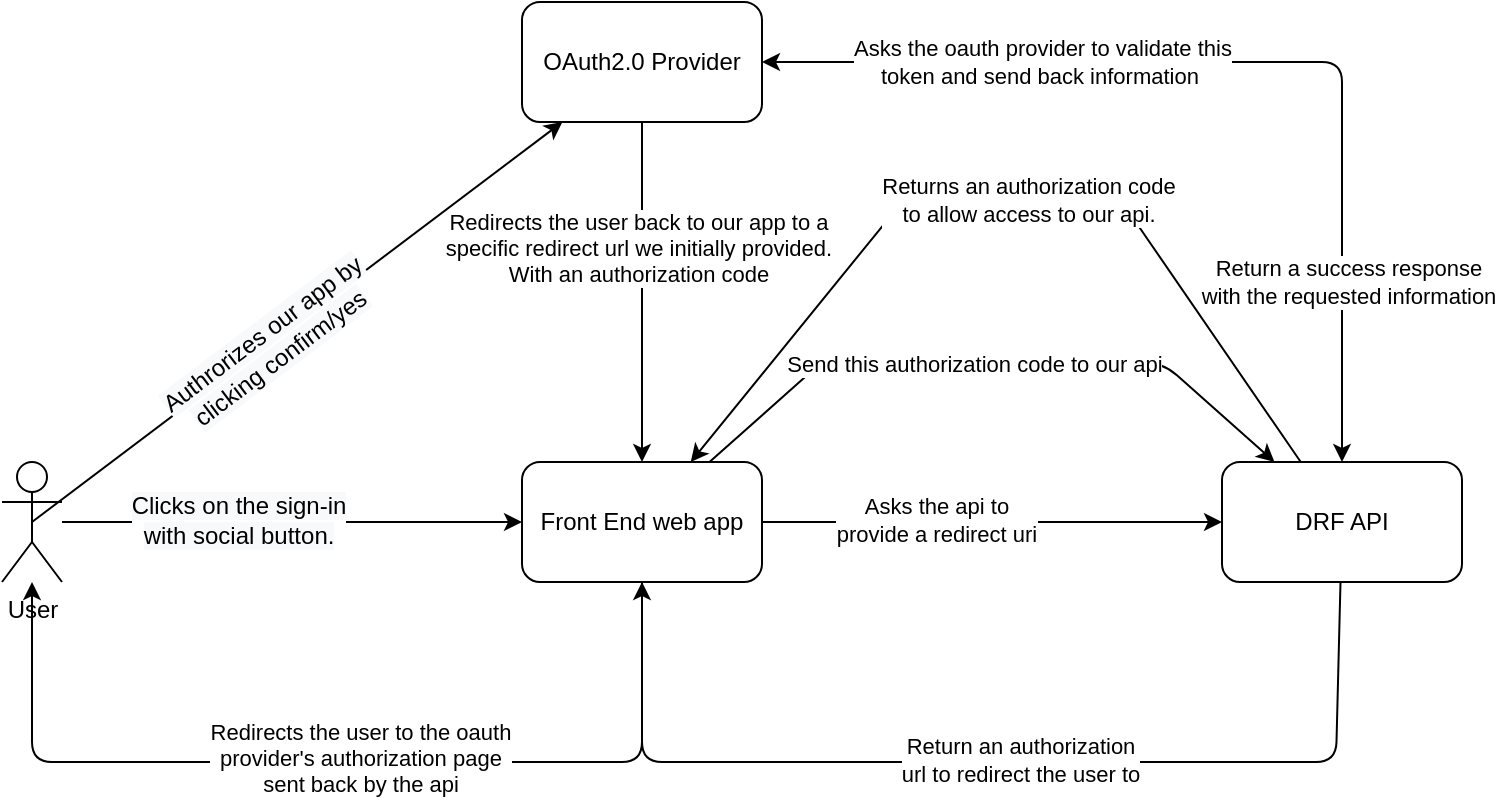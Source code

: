 <mxfile version="13.3.4" type="github">
  <diagram id="9FcNBJ3oQjk3SiIhdpiv" name="Page-1">
    <mxGraphModel dx="1422" dy="800" grid="1" gridSize="10" guides="1" tooltips="1" connect="1" arrows="1" fold="1" page="1" pageScale="1" pageWidth="850" pageHeight="1100" math="0" shadow="0">
      <root>
        <mxCell id="0" />
        <mxCell id="1" parent="0" />
        <mxCell id="5tOZW5mi16WpFH1qeaTQ-8" style="edgeStyle=orthogonalEdgeStyle;rounded=0;orthogonalLoop=1;jettySize=auto;html=1;" edge="1" parent="1" source="5tOZW5mi16WpFH1qeaTQ-1" target="5tOZW5mi16WpFH1qeaTQ-5">
          <mxGeometry relative="1" as="geometry" />
        </mxCell>
        <mxCell id="5tOZW5mi16WpFH1qeaTQ-9" value="&lt;span style=&quot;font-size: 12px ; background-color: rgb(248 , 249 , 250)&quot;&gt;Clicks on the sign-in &lt;br&gt;with social button.&lt;/span&gt;" style="edgeLabel;html=1;align=center;verticalAlign=middle;resizable=0;points=[];" vertex="1" connectable="0" parent="5tOZW5mi16WpFH1qeaTQ-8">
          <mxGeometry x="-0.238" y="1" relative="1" as="geometry">
            <mxPoint as="offset" />
          </mxGeometry>
        </mxCell>
        <mxCell id="5tOZW5mi16WpFH1qeaTQ-1" value="User" style="shape=umlActor;verticalLabelPosition=bottom;labelBackgroundColor=#ffffff;verticalAlign=top;html=1;outlineConnect=0;" vertex="1" parent="1">
          <mxGeometry x="30" y="250" width="30" height="60" as="geometry" />
        </mxCell>
        <mxCell id="5tOZW5mi16WpFH1qeaTQ-4" value="DRF API" style="rounded=1;whiteSpace=wrap;html=1;" vertex="1" parent="1">
          <mxGeometry x="640" y="250" width="120" height="60" as="geometry" />
        </mxCell>
        <mxCell id="5tOZW5mi16WpFH1qeaTQ-10" style="edgeStyle=orthogonalEdgeStyle;rounded=0;orthogonalLoop=1;jettySize=auto;html=1;" edge="1" parent="1" source="5tOZW5mi16WpFH1qeaTQ-5" target="5tOZW5mi16WpFH1qeaTQ-4">
          <mxGeometry relative="1" as="geometry" />
        </mxCell>
        <mxCell id="5tOZW5mi16WpFH1qeaTQ-11" value="Asks the api to &lt;br&gt;provide a redirect uri" style="edgeLabel;html=1;align=center;verticalAlign=middle;resizable=0;points=[];" vertex="1" connectable="0" parent="5tOZW5mi16WpFH1qeaTQ-10">
          <mxGeometry x="-0.243" y="1" relative="1" as="geometry">
            <mxPoint as="offset" />
          </mxGeometry>
        </mxCell>
        <mxCell id="5tOZW5mi16WpFH1qeaTQ-5" value="Front End web app" style="rounded=1;whiteSpace=wrap;html=1;" vertex="1" parent="1">
          <mxGeometry x="290" y="250" width="120" height="60" as="geometry" />
        </mxCell>
        <mxCell id="5tOZW5mi16WpFH1qeaTQ-13" value="" style="endArrow=classic;html=1;" edge="1" parent="1" source="5tOZW5mi16WpFH1qeaTQ-4" target="5tOZW5mi16WpFH1qeaTQ-5">
          <mxGeometry width="50" height="50" relative="1" as="geometry">
            <mxPoint x="680" y="400" as="sourcePoint" />
            <mxPoint x="340" y="400" as="targetPoint" />
            <Array as="points">
              <mxPoint x="697" y="400" />
              <mxPoint x="350" y="400" />
            </Array>
          </mxGeometry>
        </mxCell>
        <mxCell id="5tOZW5mi16WpFH1qeaTQ-14" value="Return an authorization &lt;br&gt;url&amp;nbsp;to redirect the user to" style="edgeLabel;html=1;align=center;verticalAlign=middle;resizable=0;points=[];" vertex="1" connectable="0" parent="5tOZW5mi16WpFH1qeaTQ-13">
          <mxGeometry x="-0.059" y="-1" relative="1" as="geometry">
            <mxPoint as="offset" />
          </mxGeometry>
        </mxCell>
        <mxCell id="5tOZW5mi16WpFH1qeaTQ-16" value="" style="endArrow=classic;html=1;" edge="1" parent="1" source="5tOZW5mi16WpFH1qeaTQ-5" target="5tOZW5mi16WpFH1qeaTQ-1">
          <mxGeometry width="50" height="50" relative="1" as="geometry">
            <mxPoint x="370" y="130" as="sourcePoint" />
            <mxPoint x="570" y="130" as="targetPoint" />
            <Array as="points">
              <mxPoint x="350" y="400" />
              <mxPoint x="45" y="400" />
            </Array>
          </mxGeometry>
        </mxCell>
        <mxCell id="5tOZW5mi16WpFH1qeaTQ-17" value="Redirects the user to the oauth &lt;br&gt;provider&#39;s authorization page &lt;br&gt;sent back by the api" style="edgeLabel;html=1;align=center;verticalAlign=middle;resizable=0;points=[];" vertex="1" connectable="0" parent="5tOZW5mi16WpFH1qeaTQ-16">
          <mxGeometry x="-0.047" y="-2" relative="1" as="geometry">
            <mxPoint as="offset" />
          </mxGeometry>
        </mxCell>
        <mxCell id="5tOZW5mi16WpFH1qeaTQ-20" style="edgeStyle=orthogonalEdgeStyle;rounded=0;orthogonalLoop=1;jettySize=auto;html=1;" edge="1" parent="1" source="5tOZW5mi16WpFH1qeaTQ-18" target="5tOZW5mi16WpFH1qeaTQ-5">
          <mxGeometry relative="1" as="geometry" />
        </mxCell>
        <mxCell id="5tOZW5mi16WpFH1qeaTQ-22" value="Redirects the user back to our app to a &lt;br&gt;specific redirect url we initially provided.&lt;br&gt;With an authorization code" style="edgeLabel;html=1;align=center;verticalAlign=middle;resizable=0;points=[];" vertex="1" connectable="0" parent="5tOZW5mi16WpFH1qeaTQ-20">
          <mxGeometry x="-0.259" y="-2" relative="1" as="geometry">
            <mxPoint as="offset" />
          </mxGeometry>
        </mxCell>
        <mxCell id="5tOZW5mi16WpFH1qeaTQ-18" value="OAuth2.0 Provider" style="rounded=1;whiteSpace=wrap;html=1;" vertex="1" parent="1">
          <mxGeometry x="290" y="20" width="120" height="60" as="geometry" />
        </mxCell>
        <mxCell id="5tOZW5mi16WpFH1qeaTQ-19" value="" style="endArrow=classic;html=1;exitX=0.5;exitY=0.5;exitDx=0;exitDy=0;exitPerimeter=0;" edge="1" parent="1" source="5tOZW5mi16WpFH1qeaTQ-1" target="5tOZW5mi16WpFH1qeaTQ-18">
          <mxGeometry width="50" height="50" relative="1" as="geometry">
            <mxPoint x="400" y="300" as="sourcePoint" />
            <mxPoint x="450" y="250" as="targetPoint" />
          </mxGeometry>
        </mxCell>
        <mxCell id="5tOZW5mi16WpFH1qeaTQ-21" value="&lt;span style=&quot;font-size: 12px ; background-color: rgb(248 , 249 , 250)&quot;&gt;Authrorizes our app by &lt;br&gt;clicking confirm/yes&lt;/span&gt;" style="edgeLabel;html=1;align=center;verticalAlign=middle;resizable=0;points=[];rotation=323;" vertex="1" connectable="0" parent="5tOZW5mi16WpFH1qeaTQ-19">
          <mxGeometry x="-0.109" y="-1" relative="1" as="geometry">
            <mxPoint as="offset" />
          </mxGeometry>
        </mxCell>
        <mxCell id="5tOZW5mi16WpFH1qeaTQ-23" value="" style="endArrow=classic;html=1;" edge="1" parent="1" source="5tOZW5mi16WpFH1qeaTQ-5" target="5tOZW5mi16WpFH1qeaTQ-4">
          <mxGeometry width="50" height="50" relative="1" as="geometry">
            <mxPoint x="699.25" y="430" as="sourcePoint" />
            <mxPoint x="350" y="430" as="targetPoint" />
            <Array as="points">
              <mxPoint x="440" y="200" />
              <mxPoint x="610" y="200" />
            </Array>
          </mxGeometry>
        </mxCell>
        <mxCell id="5tOZW5mi16WpFH1qeaTQ-24" value="Send this authorization code to our api" style="edgeLabel;html=1;align=center;verticalAlign=middle;resizable=0;points=[];" vertex="1" connectable="0" parent="5tOZW5mi16WpFH1qeaTQ-23">
          <mxGeometry x="-0.059" y="-1" relative="1" as="geometry">
            <mxPoint as="offset" />
          </mxGeometry>
        </mxCell>
        <mxCell id="5tOZW5mi16WpFH1qeaTQ-25" value="" style="endArrow=classic;html=1;" edge="1" parent="1" source="5tOZW5mi16WpFH1qeaTQ-4" target="5tOZW5mi16WpFH1qeaTQ-5">
          <mxGeometry width="50" height="50" relative="1" as="geometry">
            <mxPoint x="699.25" y="390" as="sourcePoint" />
            <mxPoint x="350" y="390" as="targetPoint" />
            <Array as="points">
              <mxPoint x="590" y="120" />
              <mxPoint x="480" y="120" />
            </Array>
          </mxGeometry>
        </mxCell>
        <mxCell id="5tOZW5mi16WpFH1qeaTQ-26" value="Returns an authorization code &lt;br&gt;to allow access to our api." style="edgeLabel;html=1;align=center;verticalAlign=middle;resizable=0;points=[];" vertex="1" connectable="0" parent="5tOZW5mi16WpFH1qeaTQ-25">
          <mxGeometry x="-0.059" y="-1" relative="1" as="geometry">
            <mxPoint as="offset" />
          </mxGeometry>
        </mxCell>
        <mxCell id="5tOZW5mi16WpFH1qeaTQ-27" value="" style="endArrow=classic;startArrow=classic;html=1;" edge="1" parent="1" source="5tOZW5mi16WpFH1qeaTQ-18" target="5tOZW5mi16WpFH1qeaTQ-4">
          <mxGeometry width="50" height="50" relative="1" as="geometry">
            <mxPoint x="400" y="290" as="sourcePoint" />
            <mxPoint x="450" y="240" as="targetPoint" />
            <Array as="points">
              <mxPoint x="700" y="50" />
            </Array>
          </mxGeometry>
        </mxCell>
        <mxCell id="5tOZW5mi16WpFH1qeaTQ-29" value="Asks the oauth provider to validate this &lt;br&gt;token and send back information&amp;nbsp;" style="edgeLabel;html=1;align=center;verticalAlign=middle;resizable=0;points=[];" vertex="1" connectable="0" parent="5tOZW5mi16WpFH1qeaTQ-27">
          <mxGeometry x="-0.159" y="-2" relative="1" as="geometry">
            <mxPoint x="-66" y="-2" as="offset" />
          </mxGeometry>
        </mxCell>
        <mxCell id="5tOZW5mi16WpFH1qeaTQ-30" value="Return a success response &lt;br&gt;with the requested information" style="edgeLabel;html=1;align=center;verticalAlign=middle;resizable=0;points=[];" vertex="1" connectable="0" parent="5tOZW5mi16WpFH1qeaTQ-27">
          <mxGeometry x="0.184" y="-90" relative="1" as="geometry">
            <mxPoint x="93" y="110" as="offset" />
          </mxGeometry>
        </mxCell>
      </root>
    </mxGraphModel>
  </diagram>
</mxfile>
